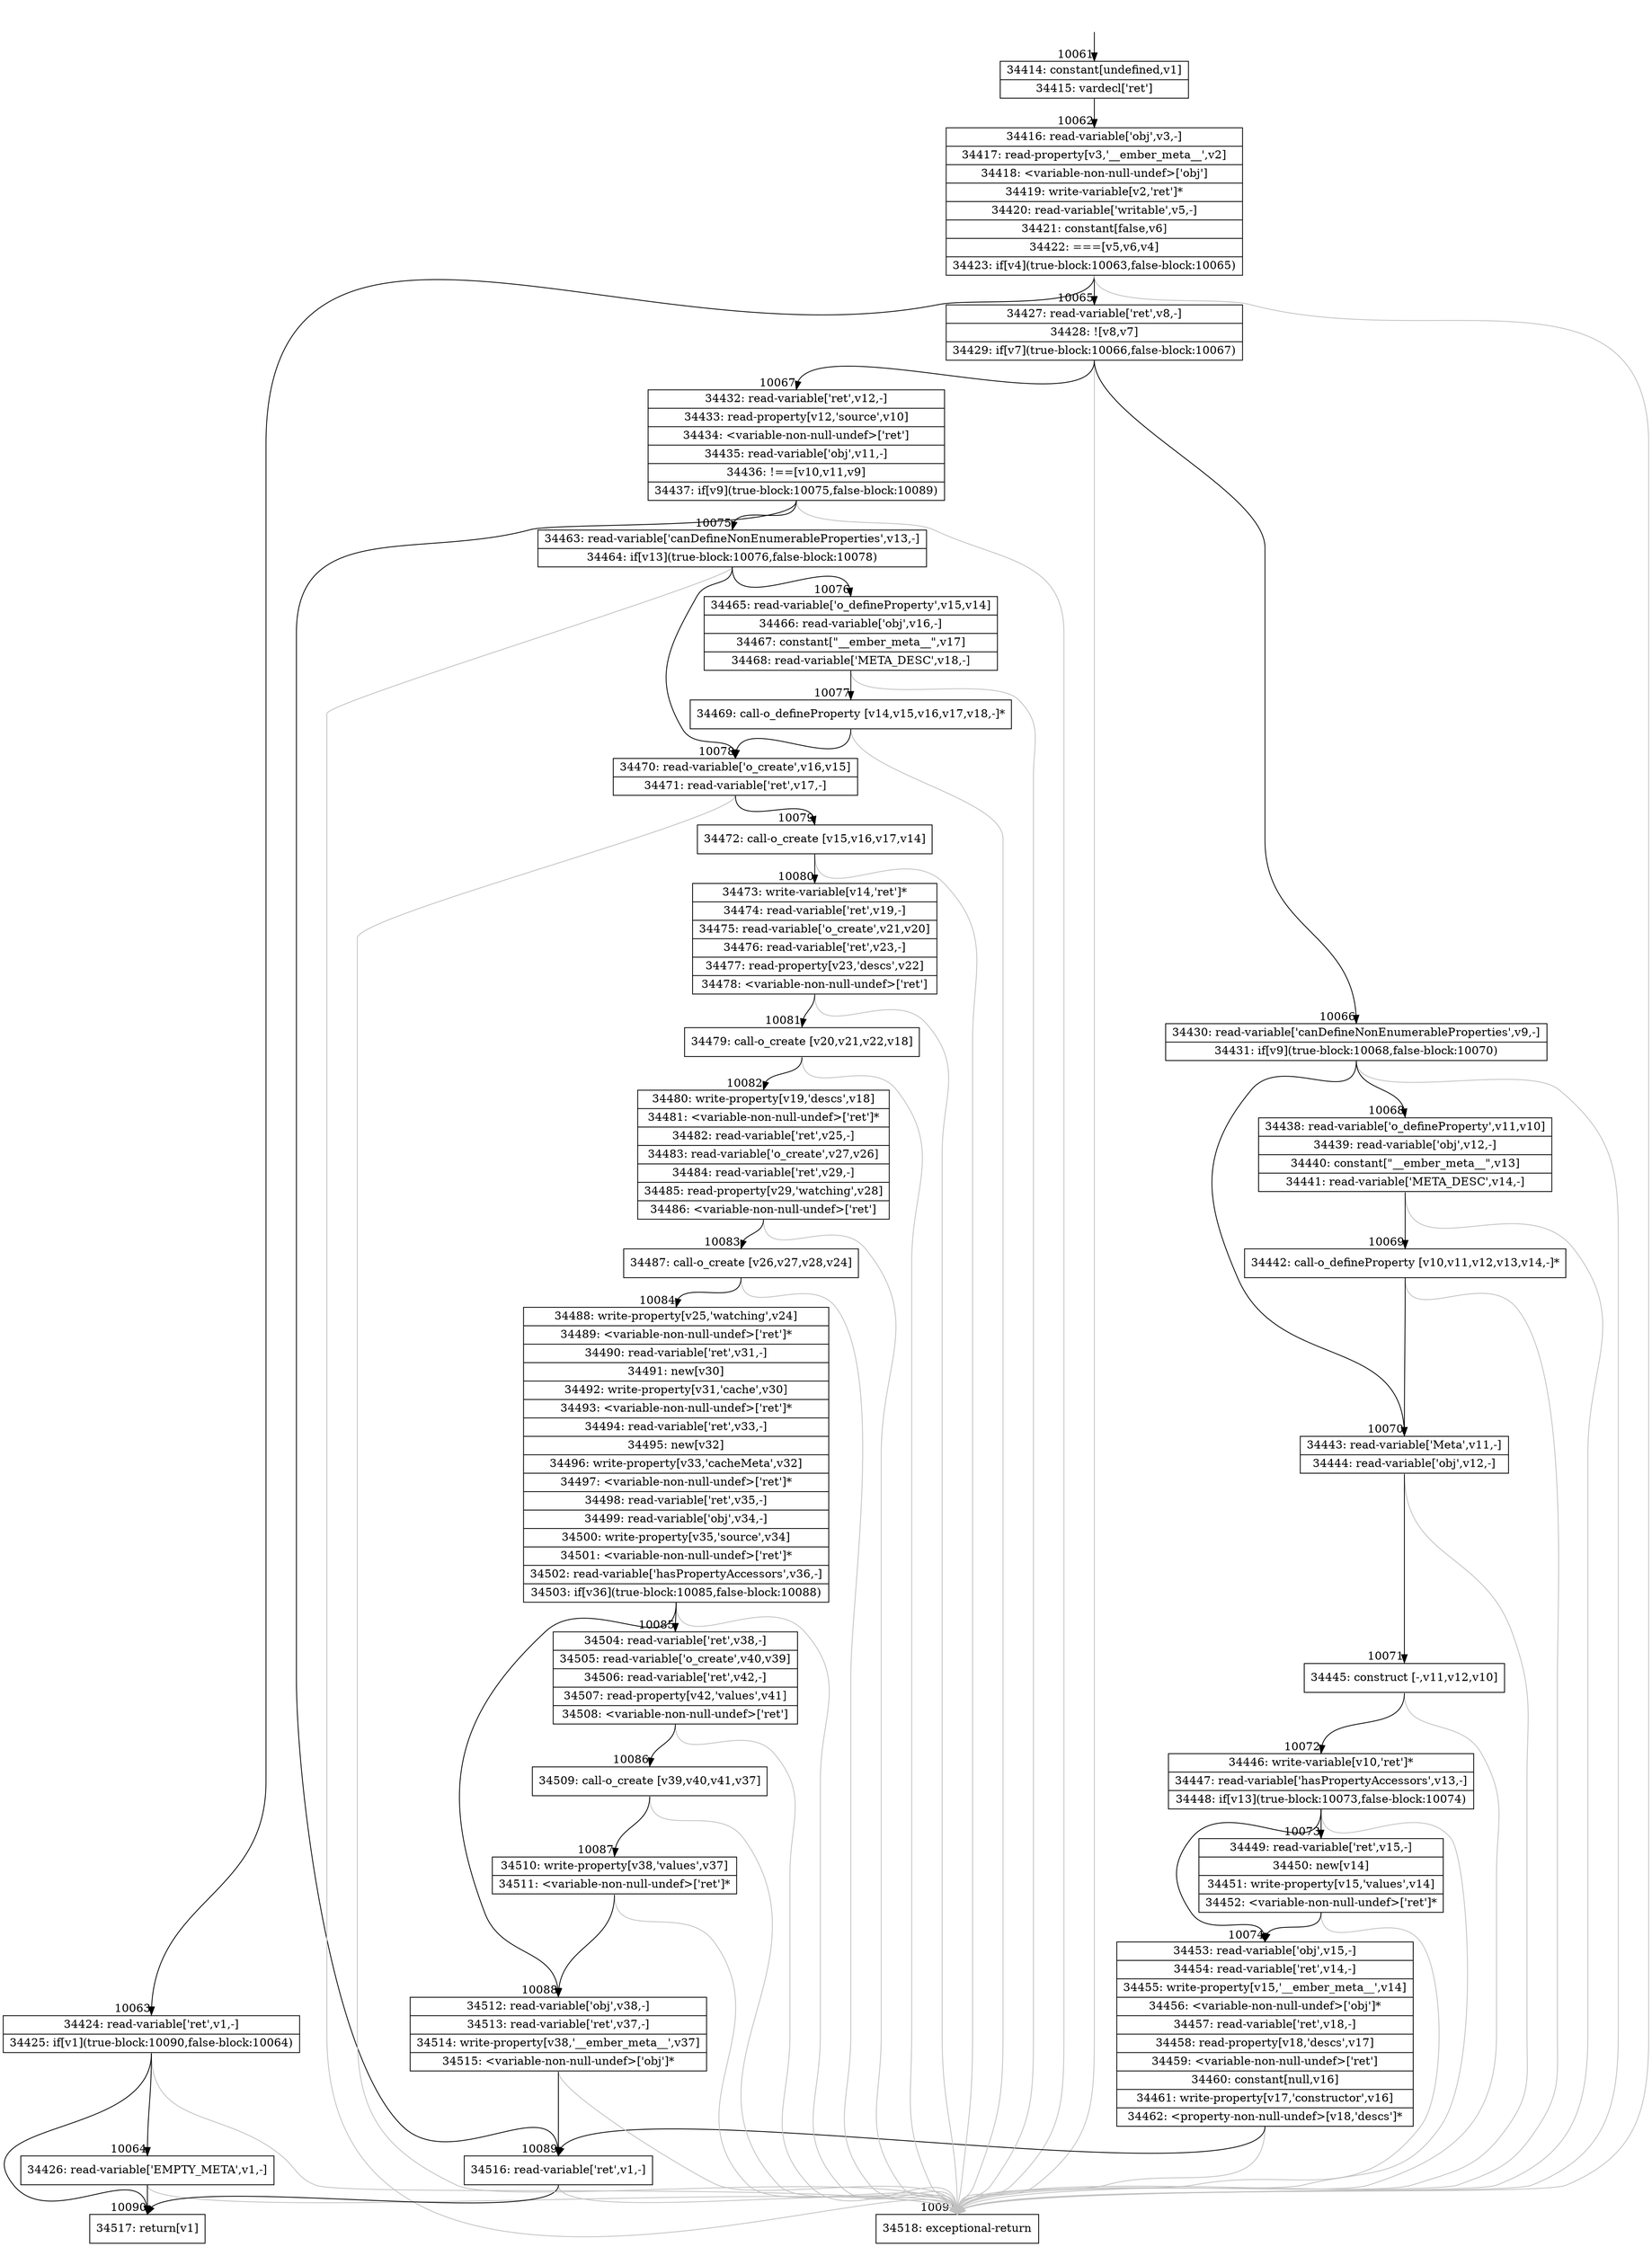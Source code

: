 digraph {
rankdir="TD"
BB_entry863[shape=none,label=""];
BB_entry863 -> BB10061 [tailport=s, headport=n, headlabel="    10061"]
BB10061 [shape=record label="{34414: constant[undefined,v1]|34415: vardecl['ret']}" ] 
BB10061 -> BB10062 [tailport=s, headport=n, headlabel="      10062"]
BB10062 [shape=record label="{34416: read-variable['obj',v3,-]|34417: read-property[v3,'__ember_meta__',v2]|34418: \<variable-non-null-undef\>['obj']|34419: write-variable[v2,'ret']*|34420: read-variable['writable',v5,-]|34421: constant[false,v6]|34422: ===[v5,v6,v4]|34423: if[v4](true-block:10063,false-block:10065)}" ] 
BB10062 -> BB10063 [tailport=s, headport=n, headlabel="      10063"]
BB10062 -> BB10065 [tailport=s, headport=n, headlabel="      10065"]
BB10062 -> BB10091 [tailport=s, headport=n, color=gray, headlabel="      10091"]
BB10063 [shape=record label="{34424: read-variable['ret',v1,-]|34425: if[v1](true-block:10090,false-block:10064)}" ] 
BB10063 -> BB10090 [tailport=s, headport=n, headlabel="      10090"]
BB10063 -> BB10064 [tailport=s, headport=n, headlabel="      10064"]
BB10063 -> BB10091 [tailport=s, headport=n, color=gray]
BB10064 [shape=record label="{34426: read-variable['EMPTY_META',v1,-]}" ] 
BB10064 -> BB10090 [tailport=s, headport=n]
BB10064 -> BB10091 [tailport=s, headport=n, color=gray]
BB10065 [shape=record label="{34427: read-variable['ret',v8,-]|34428: ![v8,v7]|34429: if[v7](true-block:10066,false-block:10067)}" ] 
BB10065 -> BB10066 [tailport=s, headport=n, headlabel="      10066"]
BB10065 -> BB10067 [tailport=s, headport=n, headlabel="      10067"]
BB10065 -> BB10091 [tailport=s, headport=n, color=gray]
BB10066 [shape=record label="{34430: read-variable['canDefineNonEnumerableProperties',v9,-]|34431: if[v9](true-block:10068,false-block:10070)}" ] 
BB10066 -> BB10068 [tailport=s, headport=n, headlabel="      10068"]
BB10066 -> BB10070 [tailport=s, headport=n, headlabel="      10070"]
BB10066 -> BB10091 [tailport=s, headport=n, color=gray]
BB10067 [shape=record label="{34432: read-variable['ret',v12,-]|34433: read-property[v12,'source',v10]|34434: \<variable-non-null-undef\>['ret']|34435: read-variable['obj',v11,-]|34436: !==[v10,v11,v9]|34437: if[v9](true-block:10075,false-block:10089)}" ] 
BB10067 -> BB10075 [tailport=s, headport=n, headlabel="      10075"]
BB10067 -> BB10089 [tailport=s, headport=n, headlabel="      10089"]
BB10067 -> BB10091 [tailport=s, headport=n, color=gray]
BB10068 [shape=record label="{34438: read-variable['o_defineProperty',v11,v10]|34439: read-variable['obj',v12,-]|34440: constant[\"__ember_meta__\",v13]|34441: read-variable['META_DESC',v14,-]}" ] 
BB10068 -> BB10069 [tailport=s, headport=n, headlabel="      10069"]
BB10068 -> BB10091 [tailport=s, headport=n, color=gray]
BB10069 [shape=record label="{34442: call-o_defineProperty [v10,v11,v12,v13,v14,-]*}" ] 
BB10069 -> BB10070 [tailport=s, headport=n]
BB10069 -> BB10091 [tailport=s, headport=n, color=gray]
BB10070 [shape=record label="{34443: read-variable['Meta',v11,-]|34444: read-variable['obj',v12,-]}" ] 
BB10070 -> BB10071 [tailport=s, headport=n, headlabel="      10071"]
BB10070 -> BB10091 [tailport=s, headport=n, color=gray]
BB10071 [shape=record label="{34445: construct [-,v11,v12,v10]}" ] 
BB10071 -> BB10072 [tailport=s, headport=n, headlabel="      10072"]
BB10071 -> BB10091 [tailport=s, headport=n, color=gray]
BB10072 [shape=record label="{34446: write-variable[v10,'ret']*|34447: read-variable['hasPropertyAccessors',v13,-]|34448: if[v13](true-block:10073,false-block:10074)}" ] 
BB10072 -> BB10073 [tailport=s, headport=n, headlabel="      10073"]
BB10072 -> BB10074 [tailport=s, headport=n, headlabel="      10074"]
BB10072 -> BB10091 [tailport=s, headport=n, color=gray]
BB10073 [shape=record label="{34449: read-variable['ret',v15,-]|34450: new[v14]|34451: write-property[v15,'values',v14]|34452: \<variable-non-null-undef\>['ret']*}" ] 
BB10073 -> BB10074 [tailport=s, headport=n]
BB10073 -> BB10091 [tailport=s, headport=n, color=gray]
BB10074 [shape=record label="{34453: read-variable['obj',v15,-]|34454: read-variable['ret',v14,-]|34455: write-property[v15,'__ember_meta__',v14]|34456: \<variable-non-null-undef\>['obj']*|34457: read-variable['ret',v18,-]|34458: read-property[v18,'descs',v17]|34459: \<variable-non-null-undef\>['ret']|34460: constant[null,v16]|34461: write-property[v17,'constructor',v16]|34462: \<property-non-null-undef\>[v18,'descs']*}" ] 
BB10074 -> BB10089 [tailport=s, headport=n]
BB10074 -> BB10091 [tailport=s, headport=n, color=gray]
BB10075 [shape=record label="{34463: read-variable['canDefineNonEnumerableProperties',v13,-]|34464: if[v13](true-block:10076,false-block:10078)}" ] 
BB10075 -> BB10076 [tailport=s, headport=n, headlabel="      10076"]
BB10075 -> BB10078 [tailport=s, headport=n, headlabel="      10078"]
BB10075 -> BB10091 [tailport=s, headport=n, color=gray]
BB10076 [shape=record label="{34465: read-variable['o_defineProperty',v15,v14]|34466: read-variable['obj',v16,-]|34467: constant[\"__ember_meta__\",v17]|34468: read-variable['META_DESC',v18,-]}" ] 
BB10076 -> BB10077 [tailport=s, headport=n, headlabel="      10077"]
BB10076 -> BB10091 [tailport=s, headport=n, color=gray]
BB10077 [shape=record label="{34469: call-o_defineProperty [v14,v15,v16,v17,v18,-]*}" ] 
BB10077 -> BB10078 [tailport=s, headport=n]
BB10077 -> BB10091 [tailport=s, headport=n, color=gray]
BB10078 [shape=record label="{34470: read-variable['o_create',v16,v15]|34471: read-variable['ret',v17,-]}" ] 
BB10078 -> BB10079 [tailport=s, headport=n, headlabel="      10079"]
BB10078 -> BB10091 [tailport=s, headport=n, color=gray]
BB10079 [shape=record label="{34472: call-o_create [v15,v16,v17,v14]}" ] 
BB10079 -> BB10080 [tailport=s, headport=n, headlabel="      10080"]
BB10079 -> BB10091 [tailport=s, headport=n, color=gray]
BB10080 [shape=record label="{34473: write-variable[v14,'ret']*|34474: read-variable['ret',v19,-]|34475: read-variable['o_create',v21,v20]|34476: read-variable['ret',v23,-]|34477: read-property[v23,'descs',v22]|34478: \<variable-non-null-undef\>['ret']}" ] 
BB10080 -> BB10081 [tailport=s, headport=n, headlabel="      10081"]
BB10080 -> BB10091 [tailport=s, headport=n, color=gray]
BB10081 [shape=record label="{34479: call-o_create [v20,v21,v22,v18]}" ] 
BB10081 -> BB10082 [tailport=s, headport=n, headlabel="      10082"]
BB10081 -> BB10091 [tailport=s, headport=n, color=gray]
BB10082 [shape=record label="{34480: write-property[v19,'descs',v18]|34481: \<variable-non-null-undef\>['ret']*|34482: read-variable['ret',v25,-]|34483: read-variable['o_create',v27,v26]|34484: read-variable['ret',v29,-]|34485: read-property[v29,'watching',v28]|34486: \<variable-non-null-undef\>['ret']}" ] 
BB10082 -> BB10083 [tailport=s, headport=n, headlabel="      10083"]
BB10082 -> BB10091 [tailport=s, headport=n, color=gray]
BB10083 [shape=record label="{34487: call-o_create [v26,v27,v28,v24]}" ] 
BB10083 -> BB10084 [tailport=s, headport=n, headlabel="      10084"]
BB10083 -> BB10091 [tailport=s, headport=n, color=gray]
BB10084 [shape=record label="{34488: write-property[v25,'watching',v24]|34489: \<variable-non-null-undef\>['ret']*|34490: read-variable['ret',v31,-]|34491: new[v30]|34492: write-property[v31,'cache',v30]|34493: \<variable-non-null-undef\>['ret']*|34494: read-variable['ret',v33,-]|34495: new[v32]|34496: write-property[v33,'cacheMeta',v32]|34497: \<variable-non-null-undef\>['ret']*|34498: read-variable['ret',v35,-]|34499: read-variable['obj',v34,-]|34500: write-property[v35,'source',v34]|34501: \<variable-non-null-undef\>['ret']*|34502: read-variable['hasPropertyAccessors',v36,-]|34503: if[v36](true-block:10085,false-block:10088)}" ] 
BB10084 -> BB10085 [tailport=s, headport=n, headlabel="      10085"]
BB10084 -> BB10088 [tailport=s, headport=n, headlabel="      10088"]
BB10084 -> BB10091 [tailport=s, headport=n, color=gray]
BB10085 [shape=record label="{34504: read-variable['ret',v38,-]|34505: read-variable['o_create',v40,v39]|34506: read-variable['ret',v42,-]|34507: read-property[v42,'values',v41]|34508: \<variable-non-null-undef\>['ret']}" ] 
BB10085 -> BB10086 [tailport=s, headport=n, headlabel="      10086"]
BB10085 -> BB10091 [tailport=s, headport=n, color=gray]
BB10086 [shape=record label="{34509: call-o_create [v39,v40,v41,v37]}" ] 
BB10086 -> BB10087 [tailport=s, headport=n, headlabel="      10087"]
BB10086 -> BB10091 [tailport=s, headport=n, color=gray]
BB10087 [shape=record label="{34510: write-property[v38,'values',v37]|34511: \<variable-non-null-undef\>['ret']*}" ] 
BB10087 -> BB10088 [tailport=s, headport=n]
BB10087 -> BB10091 [tailport=s, headport=n, color=gray]
BB10088 [shape=record label="{34512: read-variable['obj',v38,-]|34513: read-variable['ret',v37,-]|34514: write-property[v38,'__ember_meta__',v37]|34515: \<variable-non-null-undef\>['obj']*}" ] 
BB10088 -> BB10089 [tailport=s, headport=n]
BB10088 -> BB10091 [tailport=s, headport=n, color=gray]
BB10089 [shape=record label="{34516: read-variable['ret',v1,-]}" ] 
BB10089 -> BB10090 [tailport=s, headport=n]
BB10089 -> BB10091 [tailport=s, headport=n, color=gray]
BB10090 [shape=record label="{34517: return[v1]}" ] 
BB10091 [shape=record label="{34518: exceptional-return}" ] 
//#$~ 18188
}
